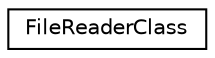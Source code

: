 digraph "Graphical Class Hierarchy"
{
  edge [fontname="Helvetica",fontsize="10",labelfontname="Helvetica",labelfontsize="10"];
  node [fontname="Helvetica",fontsize="10",shape=record];
  rankdir="LR";
  Node1 [label="FileReaderClass",height=0.2,width=0.4,color="black", fillcolor="white", style="filled",URL="$classFileReaderClass.html"];
}
